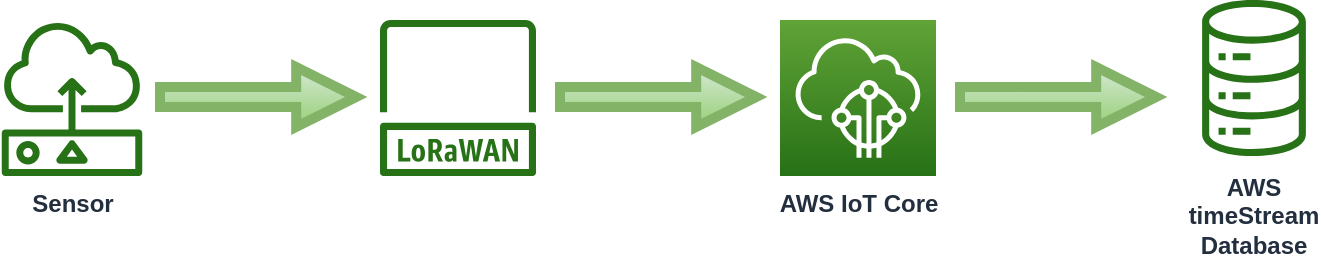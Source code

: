 <mxfile version="14.6.13" type="device"><diagram id="CUrh26PeQifNV7oz7n-o" name="Page-1"><mxGraphModel dx="1422" dy="770" grid="1" gridSize="10" guides="1" tooltips="1" connect="1" arrows="1" fold="1" page="1" pageScale="1" pageWidth="827" pageHeight="1169" math="0" shadow="0"><root><mxCell id="0"/><mxCell id="1" parent="0"/><mxCell id="KosVC3qRJ8gi9h16Egvr-14" value="" style="group" vertex="1" connectable="0" parent="1"><mxGeometry x="87" y="130" width="654" height="88" as="geometry"/></mxCell><mxCell id="KosVC3qRJ8gi9h16Egvr-2" value="&lt;b&gt;AWS IoT Core&lt;/b&gt;" style="points=[[0,0,0],[0.25,0,0],[0.5,0,0],[0.75,0,0],[1,0,0],[0,1,0],[0.25,1,0],[0.5,1,0],[0.75,1,0],[1,1,0],[0,0.25,0],[0,0.5,0],[0,0.75,0],[1,0.25,0],[1,0.5,0],[1,0.75,0]];outlineConnect=0;fontColor=#232F3E;gradientColor=#60A337;gradientDirection=north;fillColor=#277116;strokeColor=#ffffff;dashed=0;verticalLabelPosition=bottom;verticalAlign=top;align=center;html=1;fontSize=12;fontStyle=0;aspect=fixed;shape=mxgraph.aws4.resourceIcon;resIcon=mxgraph.aws4.iot_core;" vertex="1" parent="KosVC3qRJ8gi9h16Egvr-14"><mxGeometry x="390" y="10" width="78" height="78" as="geometry"/></mxCell><mxCell id="KosVC3qRJ8gi9h16Egvr-3" value="" style="outlineConnect=0;fontColor=#232F3E;gradientColor=none;fillColor=#277116;strokeColor=none;dashed=0;verticalLabelPosition=bottom;verticalAlign=top;align=center;html=1;fontSize=12;fontStyle=0;aspect=fixed;pointerEvents=1;shape=mxgraph.aws4.iot_lorawan_protocol;" vertex="1" parent="KosVC3qRJ8gi9h16Egvr-14"><mxGeometry x="190" y="10" width="78" height="78" as="geometry"/></mxCell><mxCell id="KosVC3qRJ8gi9h16Egvr-4" value="AWS timeStream Database" style="outlineConnect=0;fontColor=#232F3E;gradientColor=none;fillColor=#277116;strokeColor=none;dashed=0;verticalLabelPosition=bottom;verticalAlign=top;align=center;html=1;fontSize=12;fontStyle=1;aspect=fixed;pointerEvents=1;shape=mxgraph.aws4.iot_analytics_data_store;whiteSpace=wrap;labelPosition=center;spacing=4;labelBorderColor=none;labelBackgroundColor=none;" vertex="1" parent="KosVC3qRJ8gi9h16Egvr-14"><mxGeometry x="600" width="54" height="78" as="geometry"/></mxCell><mxCell id="KosVC3qRJ8gi9h16Egvr-5" value="&lt;b&gt;Sensor&lt;/b&gt;" style="outlineConnect=0;fontColor=#232F3E;gradientColor=none;fillColor=#277116;strokeColor=none;dashed=0;verticalLabelPosition=bottom;verticalAlign=top;align=center;html=1;fontSize=12;fontStyle=0;aspect=fixed;pointerEvents=1;shape=mxgraph.aws4.sensor;" vertex="1" parent="KosVC3qRJ8gi9h16Egvr-14"><mxGeometry y="10" width="72" height="78" as="geometry"/></mxCell><mxCell id="KosVC3qRJ8gi9h16Egvr-10" value="" style="endArrow=classic;html=1;fillColor=#d5e8d4;strokeColor=#82b366;strokeWidth=5;shadow=0;targetPerimeterSpacing=11;sourcePerimeterSpacing=6;shape=arrow;gradientColor=#97d077;" edge="1" parent="KosVC3qRJ8gi9h16Egvr-14"><mxGeometry width="50" height="50" relative="1" as="geometry"><mxPoint x="480.004" y="48.5" as="sourcePoint"/><mxPoint x="578.1" y="48.5" as="targetPoint"/></mxGeometry></mxCell><mxCell id="KosVC3qRJ8gi9h16Egvr-11" value="" style="endArrow=classic;html=1;fillColor=#d5e8d4;strokeColor=#82b366;strokeWidth=5;shadow=0;targetPerimeterSpacing=11;sourcePerimeterSpacing=6;shape=arrow;gradientColor=#97d077;" edge="1" parent="KosVC3qRJ8gi9h16Egvr-14"><mxGeometry width="50" height="50" relative="1" as="geometry"><mxPoint x="280.004" y="48.5" as="sourcePoint"/><mxPoint x="378.1" y="48.5" as="targetPoint"/></mxGeometry></mxCell><mxCell id="KosVC3qRJ8gi9h16Egvr-13" value="" style="endArrow=classic;html=1;fillColor=#d5e8d4;strokeColor=#82b366;strokeWidth=5;shadow=0;targetPerimeterSpacing=11;sourcePerimeterSpacing=6;shape=arrow;gradientColor=#97d077;" edge="1" parent="KosVC3qRJ8gi9h16Egvr-14"><mxGeometry width="50" height="50" relative="1" as="geometry"><mxPoint x="80.004" y="48.5" as="sourcePoint"/><mxPoint x="178.1" y="48.5" as="targetPoint"/></mxGeometry></mxCell></root></mxGraphModel></diagram></mxfile>